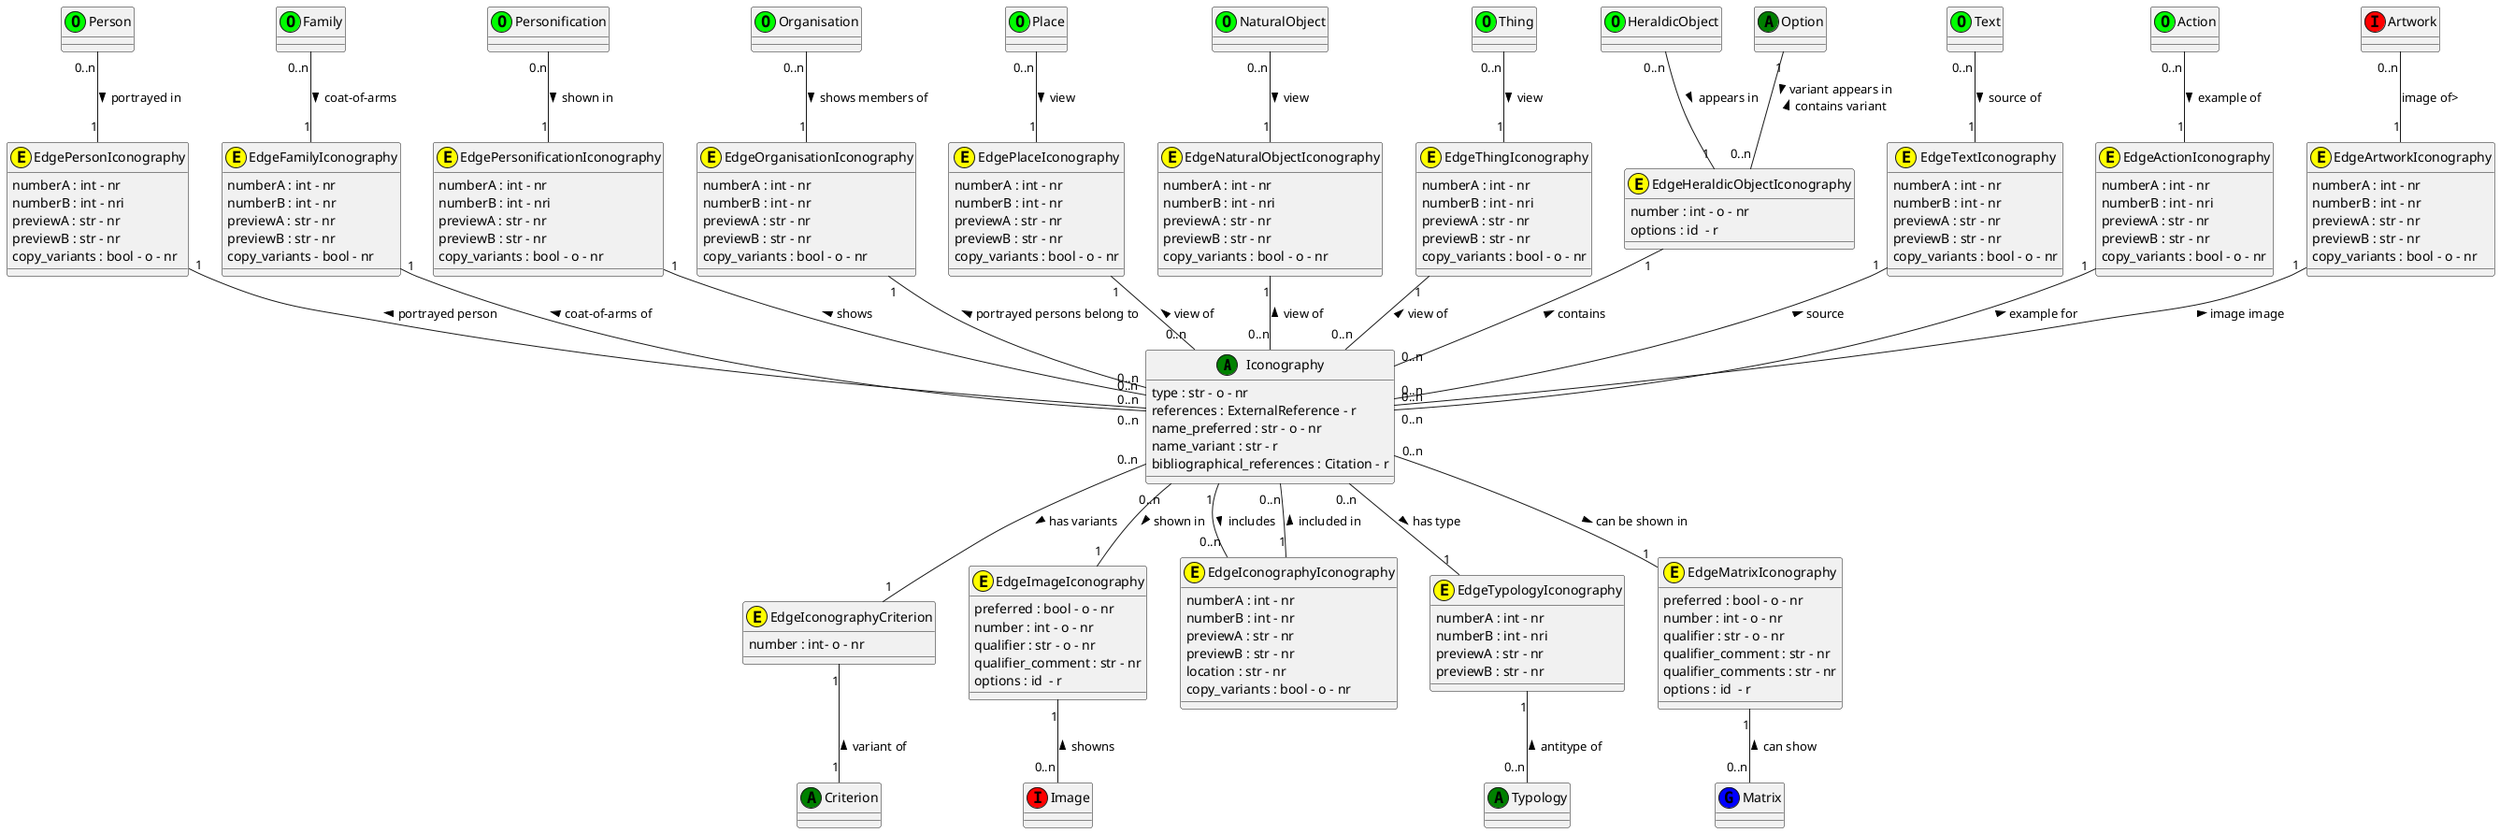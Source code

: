 @startuml Iconography
class Iconography <<(A,green)>>
Iconography : type : str - o - nr
Iconography : references : ExternalReference - r
Iconography : name_preferred : str - o - nr
Iconography : name_variant : str - r
Iconography : bibliographical_references : Citation - r

class Person <<(O,lime)>>

class Family <<(O,lime)>>

class Personification <<(O,lime)>>

class Organisation <<(O,lime)>>

class Place <<(O,lime)>>

class NaturalObject <<(O,lime)>>

class Thing <<(O,lime)>>

class HeraldicObject <<(O,lime)>>

class Option <<(A,green)>>

class Text <<(O,lime)>>

class Action <<(O,lime)>>

class Artwork <<(I,red)>>

class Matrix <<(G,blue)>>

class Criterion  <<(A,green)>>

class Image <<(I,red)>>

class Typology <<(A,green)>>

class EdgePersonIconography <<(E,yellow)>>
EdgePersonIconography : numberA : int - nr
EdgePersonIconography : numberB : int - nri
EdgePersonIconography : previewA : str - nr
EdgePersonIconography : previewB : str - nr
EdgePersonIconography : copy_variants : bool - o - nr

class EdgeFamilyIconography <<(E,yellow)>>
EdgeFamilyIconography : numberA : int - nr
EdgeFamilyIconography : numberB : int - nr
EdgeFamilyIconography : previewA : str - nr
EdgeFamilyIconography : previewB : str - nr
EdgeFamilyIconography : copy_variants - bool - nr

class EdgePersonificationIconography <<(E,yellow)>>
EdgePersonificationIconography : numberA : int - nr
EdgePersonificationIconography : numberB : int - nri
EdgePersonificationIconography : previewA : str - nr
EdgePersonificationIconography : previewB : str - nr
EdgePersonificationIconography : copy_variants : bool - o - nr

class EdgeOrganisationIconography <<(E,yellow)>>
EdgeOrganisationIconography : numberA : int - nr
EdgeOrganisationIconography : numberB : int - nr
EdgeOrganisationIconography : previewA : str - nr
EdgeOrganisationIconography : previewB : str - nr
EdgeOrganisationIconography : copy_variants : bool - o - nr

class EdgePlaceIconography <<(E,yellow)>>
EdgePlaceIconography : numberA : int - nr
EdgePlaceIconography : numberB : int - nr
EdgePlaceIconography : previewA : str - nr
EdgePlaceIconography : previewB : str - nr
EdgePlaceIconography : copy_variants : bool - o - nr

class EdgeNaturalObjectIconography <<(E,yellow)>>
EdgeNaturalObjectIconography : numberA : int - nr
EdgeNaturalObjectIconography : numberB : int - nri
EdgeNaturalObjectIconography : previewA : str - nr
EdgeNaturalObjectIconography : previewB : str - nr
EdgeNaturalObjectIconography : copy_variants : bool - o - nr

class EdgeThingIconography <<(E,yellow)>>
EdgeThingIconography : numberA : int - nr
EdgeThingIconography : numberB : int - nri
EdgeThingIconography : previewA : str - nr
EdgeThingIconography : previewB : str - nr
EdgeThingIconography : copy_variants : bool - o - nr

class EdgeHeraldicObjectIconography <<(E,yellow)>>
EdgeHeraldicObjectIconography : number : int - o - nr
EdgeHeraldicObjectIconography : options : id  - r

class EdgeTextIconography <<(E,yellow)>>
EdgeTextIconography : numberA : int - nr
EdgeTextIconography : numberB : int - nr
EdgeTextIconography : previewA : str - nr
EdgeTextIconography : previewB : str - nr
EdgeTextIconography : copy_variants : bool - o - nr

class EdgeActionIconography <<(E,yellow)>>
EdgeActionIconography : numberA : int - nr
EdgeActionIconography : numberB : int - nri
EdgeActionIconography : previewA : str - nr
EdgeActionIconography : previewB : str - nr
EdgeActionIconography : copy_variants : bool - o - nr

class EdgeArtworkIconography <<(E,yellow)>>
EdgeArtworkIconography : numberA : int - nr
EdgeArtworkIconography : numberB : int - nr
EdgeArtworkIconography : previewA : str - nr
EdgeArtworkIconography : previewB : str - nr
EdgeArtworkIconography : copy_variants : bool - o - nr

class EdgeIconographyCriterion <<(E,yellow)>>
EdgeIconographyCriterion : number : int- o - nr

class EdgeImageIconography <<(E,yellow)>>
EdgeImageIconography : preferred : bool - o - nr
EdgeImageIconography : number : int - o - nr
EdgeImageIconography : qualifier : str - o - nr
EdgeImageIconography : qualifier_comment : str - nr
EdgeImageIconography : options : id  - r

class EdgeIconographyIconography <<(E,yellow)>>
EdgeIconographyIconography : numberA : int - nr
EdgeIconographyIconography : numberB : int - nr
EdgeIconographyIconography : previewA : str - nr
EdgeIconographyIconography : previewB : str - nr
EdgeIconographyIconography : location : str - nr
EdgeIconographyIconography : copy_variants : bool - o - nr

class EdgeTypologyIconography <<(E,yellow)>>
EdgeTypologyIconography : numberA : int - nr
EdgeTypologyIconography : numberB : int - nri
EdgeTypologyIconography : previewA : str - nr
EdgeTypologyIconography : previewB : str - nr

class EdgeMatrixIconography <<(E,yellow)>>
EdgeMatrixIconography : preferred : bool - o - nr
EdgeMatrixIconography : number : int - o - nr
EdgeMatrixIconography : qualifier : str - o - nr
EdgeMatrixIconography : qualifier_comment : str - nr
EdgeMatrixIconography : qualifier_comments : str - nr
EdgeMatrixIconography : options : id  - r



Person "0..n" -- "1" EdgePersonIconography : portrayed in >
EdgePersonIconography "1" -- "0..n" Iconography : portrayed person <

Family "0..n" -- "1" EdgeFamilyIconography : coat-of-arms >
EdgeFamilyIconography "1" -- "0..n" Iconography : coat-of-arms of <

Personification "0.n" -- "1" EdgePersonificationIconography : shown in >
EdgePersonificationIconography "1" -- "0..n" Iconography : shows <

Organisation "0..n" -- "1" EdgeOrganisationIconography : shows members of >
EdgeOrganisationIconography "1" -- "0..n" Iconography : portrayed persons belong to <

Place "0..n" -- "1" EdgePlaceIconography : view >
EdgePlaceIconography "1" -- "0..n" Iconography : view of <

NaturalObject "0..n" -- "1" EdgeNaturalObjectIconography : view >
EdgeNaturalObjectIconography "1" -- "0..n" Iconography : view of <

Thing "0..n" -- "1" EdgeThingIconography : view >
EdgeThingIconography "1" -- "0..n" Iconography : view of <

HeraldicObject "0..n" -- "1" EdgeHeraldicObjectIconography : appears in >
Option "1" -- "0..n" EdgeHeraldicObjectIconography : > variant appears in \n contains variant <
EdgeHeraldicObjectIconography "1" -- "0..n" Iconography : contains <

Text "0..n" -- "1" EdgeTextIconography : source of >
EdgeTextIconography "1" -- "0..n" Iconography : source <

Action "0..n" -- "1" EdgeActionIconography : example of >
EdgeActionIconography "1" -- "0..n" Iconography : example for <

Artwork "0..n" -- "1" EdgeArtworkIconography : image of>
EdgeArtworkIconography "1" -- "0..n" Iconography : image image <

Iconography "0..n" -- "1" EdgeIconographyCriterion : has variants >
EdgeIconographyCriterion "1" -- "1" Criterion : variant of <

Iconography "0..n" -- "1" EdgeImageIconography : shown in >
EdgeImageIconography "1" -- "0..n" Image : showns  <

Iconography "0..n" -- "1" EdgeMatrixIconography : can be shown in >
EdgeMatrixIconography "1" -- "0..n" Matrix : can show <

EdgeIconographyIconography "1" -- "0..n" Iconography : included in >
Iconography "1" -- "0..n" EdgeIconographyIconography : includes >

Iconography "0..n" -- "1" EdgeTypologyIconography : has type >
EdgeTypologyIconography "1" -- "0..n" Typology : antitype of <

@enduml